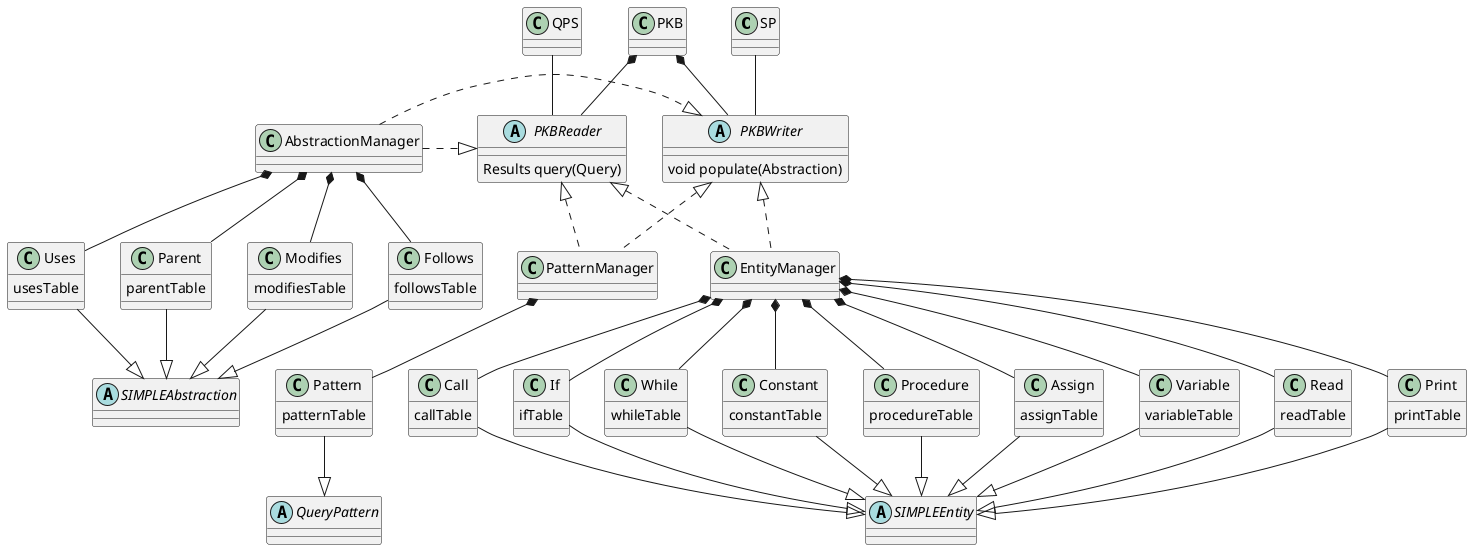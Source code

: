 @startuml

class SP
class QPS
class PKB

abstract class PKBWriter {
	void populate(Abstraction)
}

abstract class PKBReader {
	Results query(Query)
}

class "EntityManager"
class "AbstractionManager"
class "PatternManager"

abstract class "SIMPLEAbstraction"
abstract class "SIMPLEEntity"
abstract class "QueryPattern"

class Variable {
	variableTable
}

class Read {
	readTable
}

class Print {
	printTable
}

class Call {
	callTable
}

class If {
	ifTable
}

class While {
	whileTable
}

class Constant {
	constantTable
}

class Procedure{
	procedureTable
}

class Assign {
	assignTable
}

class Pattern {
	patternTable
}

class Modifies {
	modifiesTable
}

class Follows {
	followsTable
}

class Uses { 
	usesTable
}

class Parent{
	parentTable
}


PKB *-down- PKBWriter
PKB *-down- PKBReader
SP -down- PKBWriter
QPS -down- PKBReader

PKBWriter <|.down. EntityManager
PKBReader <|.down. EntityManager

PKBWriter <|.down.  PatternManager
PKBReader <|.down. PatternManager

PKBWriter <|.left.  AbstractionManager
PKBReader <|.left. AbstractionManager

Variable -up-* EntityManager
Read -up-* EntityManager
Print  -up-* EntityManager
Call -up-* EntityManager
If -up-* EntityManager
While -up-* EntityManager
Constant -up-* EntityManager
Procedure -up-* EntityManager
Assign -up-* EntityManager

Variable -down-|> SIMPLEEntity
Read -down-|> SIMPLEEntity
Print -down-|> SIMPLEEntity
Call -down-|> SIMPLEEntity
If -down-|> SIMPLEEntity
While -down-|> SIMPLEEntity
Constant -down-|> SIMPLEEntity
Procedure -down-|> SIMPLEEntity
Assign -down-|> SIMPLEEntity

Modifies -up-* AbstractionManager
Follows -up-* AbstractionManager
Uses -up-* AbstractionManager
Parent -up-* AbstractionManager


Modifies -down-|> SIMPLEAbstraction
Follows -down-|> SIMPLEAbstraction
Uses -down-|> SIMPLEAbstraction
Parent -down-|> SIMPLEAbstraction

Pattern -up-* PatternManager
Pattern -down-|> QueryPattern

@enduml